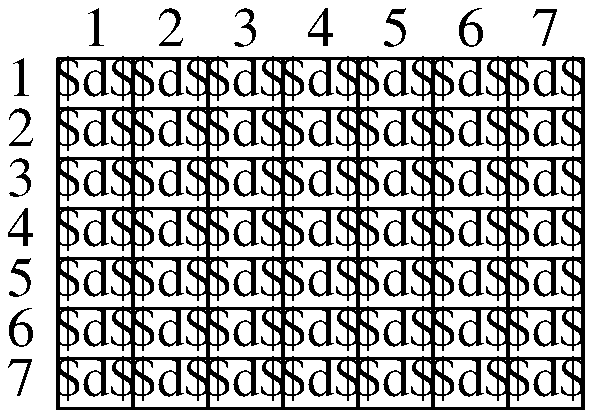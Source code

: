 .PS
.ps 20
##
boxht	=	boxht/2
boxwid	=	boxwid/2
define boxit @
$1:	box with .w at last box.e $2
@
## figureE-15
B01:	box "1" invis
	boxit(B02, "2" invis)
	boxit(B03, "3" invis)
	boxit(B04, "4" invis)
	boxit(B05, "5" invis)
	boxit(B06, "6" invis)
	boxit(B07, "7" invis)
B10:	box "1" invis with .ne at B01.sw
B20:	box "2" invis with .n at last box.s
B30:	box "3" invis with .n at last box.s
B40:	box "4" invis with .n at last box.s
B50:	box "5" invis with .n at last box.s
B60:	box "6" invis with .n at last box.s
B70:	box "7" invis with .n at last box.s
##
B11:	box "$\surd$" with .n at B01.s
	boxit(B12, "$\surd$")
	boxit(B13, "$\surd$")
	boxit(B14, "$\surd$")
	boxit(B15, "$\surd$")
	boxit(B16, "$\surd$")
	boxit(B17, "$\surd$")
##
B21:	box "$\surd$" with .n at B11.s
	boxit(B22, "$\surd$")
	boxit(B23, "$\surd$")
	boxit(B24, "$\surd$")
	boxit(B25, "$\surd$")
	boxit(B26, "$\surd$")
	boxit(B27, "$\surd$")
##
B31:	box "$\surd$" with .n at B21.s
	boxit(B32, "$\surd$")
	boxit(B33, "$\surd$")
	boxit(B34, "$\surd$")
	boxit(B35, "$\surd$")
	boxit(B36, "$\surd$")
	boxit(B37, "$\surd$")
##
B41:	box "$\surd$" with .n at B31.s
	boxit(B42, "$\surd$")
	boxit(B43, "$\surd$")
	boxit(B44, "$\surd$")
	boxit(B45, "$\surd$")
	boxit(B46, "$\surd$")
	boxit(B47, "$\surd$")
##
B51:	box "$\surd$" with .n at B41.s
	boxit(B52, "$\surd$")
	boxit(B53, "$\surd$")
	boxit(B54, "$\surd$")
	boxit(B55, "$\surd$")
	boxit(B56, "$\surd$")
	boxit(B57, "$\surd$")
##
B61:	box "$\surd$" with .n at B51.s
	boxit(B62, "$\surd$")
	boxit(B63, "$\surd$")
	boxit(B64, "$\surd$")
	boxit(B65, "$\surd$")
	boxit(B66, "$\surd$")
	boxit(B67, "$\surd$")
##
B71:	box "$\surd$" with .n at B61.s
	boxit(B72, "$\surd$")
	boxit(B73, "$\surd$")
	boxit(B74, "$\surd$")
	boxit(B75, "$\surd$")
	boxit(B76, "$\surd$")
	boxit(B77, "$\surd$")
##
.PE
